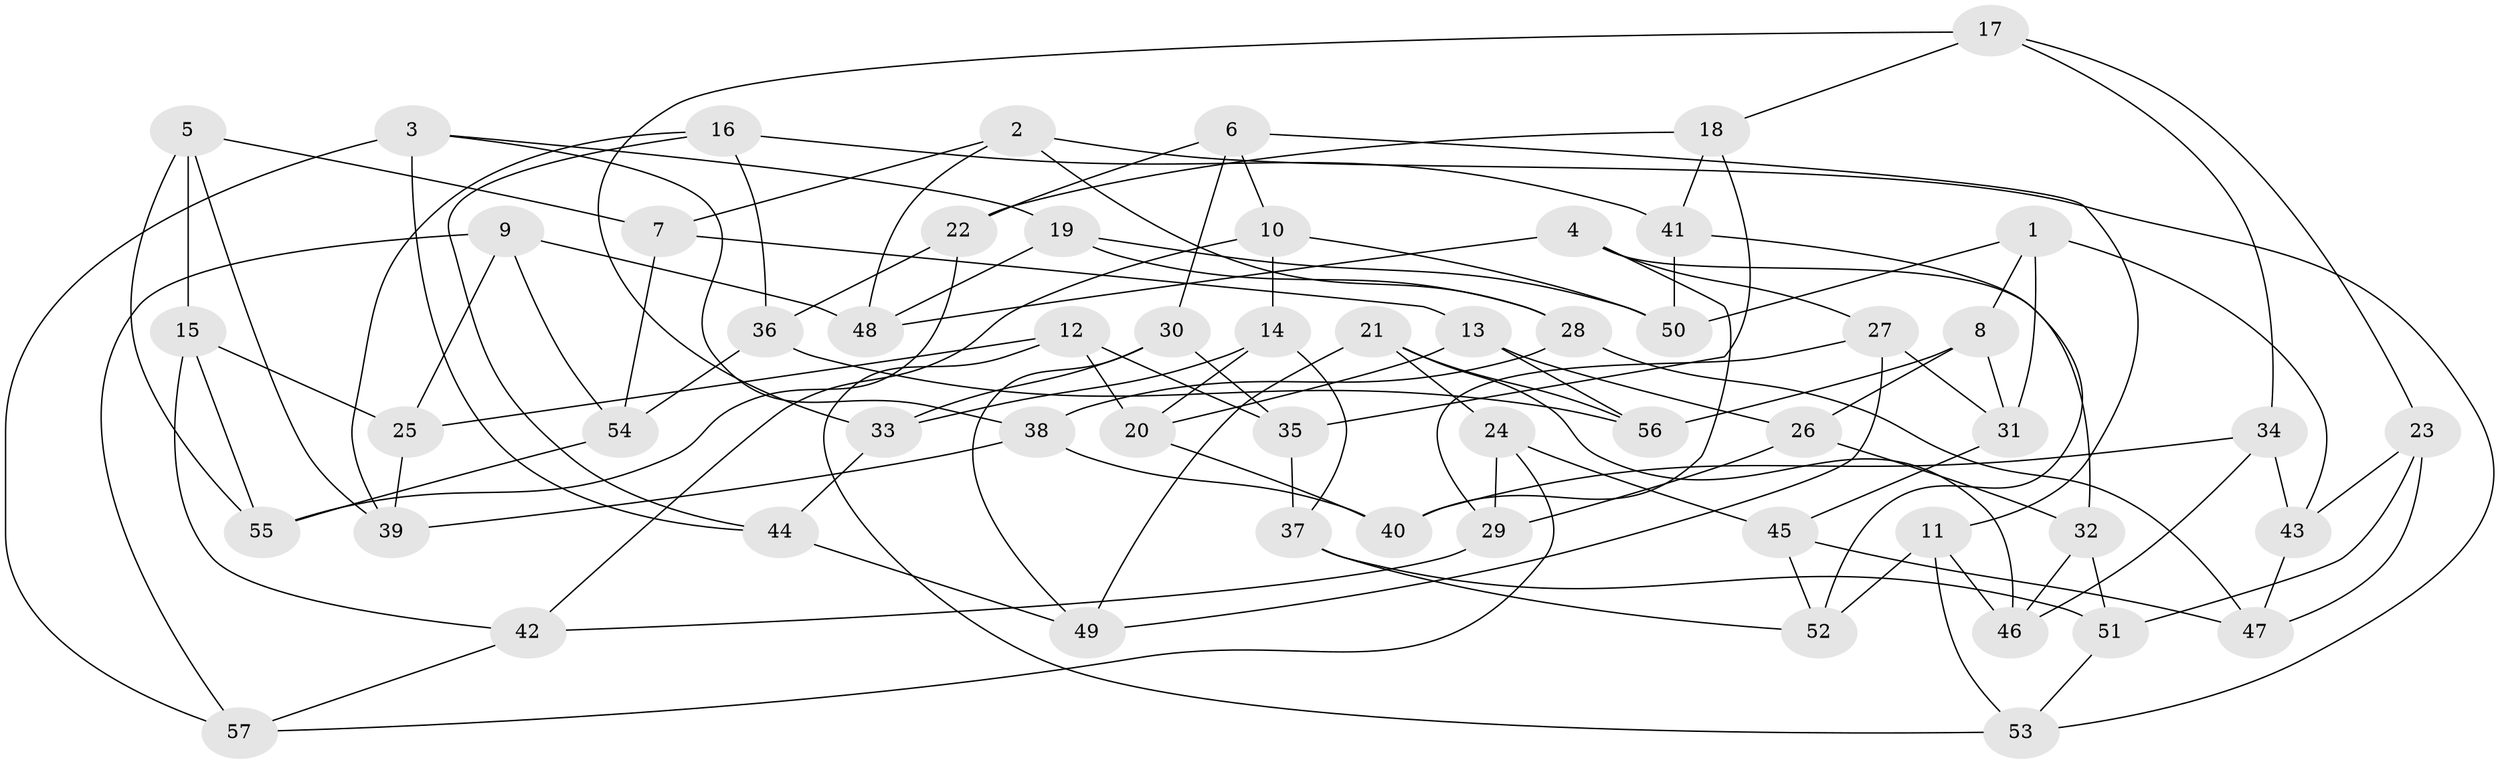// Generated by graph-tools (version 1.1) at 2025/11/02/27/25 16:11:44]
// undirected, 57 vertices, 114 edges
graph export_dot {
graph [start="1"]
  node [color=gray90,style=filled];
  1;
  2;
  3;
  4;
  5;
  6;
  7;
  8;
  9;
  10;
  11;
  12;
  13;
  14;
  15;
  16;
  17;
  18;
  19;
  20;
  21;
  22;
  23;
  24;
  25;
  26;
  27;
  28;
  29;
  30;
  31;
  32;
  33;
  34;
  35;
  36;
  37;
  38;
  39;
  40;
  41;
  42;
  43;
  44;
  45;
  46;
  47;
  48;
  49;
  50;
  51;
  52;
  53;
  54;
  55;
  56;
  57;
  1 -- 31;
  1 -- 50;
  1 -- 8;
  1 -- 43;
  2 -- 7;
  2 -- 48;
  2 -- 28;
  2 -- 53;
  3 -- 44;
  3 -- 19;
  3 -- 57;
  3 -- 38;
  4 -- 40;
  4 -- 48;
  4 -- 27;
  4 -- 32;
  5 -- 15;
  5 -- 55;
  5 -- 7;
  5 -- 39;
  6 -- 11;
  6 -- 10;
  6 -- 22;
  6 -- 30;
  7 -- 13;
  7 -- 54;
  8 -- 56;
  8 -- 26;
  8 -- 31;
  9 -- 57;
  9 -- 48;
  9 -- 25;
  9 -- 54;
  10 -- 42;
  10 -- 14;
  10 -- 50;
  11 -- 46;
  11 -- 52;
  11 -- 53;
  12 -- 20;
  12 -- 35;
  12 -- 53;
  12 -- 25;
  13 -- 26;
  13 -- 56;
  13 -- 20;
  14 -- 37;
  14 -- 20;
  14 -- 33;
  15 -- 42;
  15 -- 55;
  15 -- 25;
  16 -- 44;
  16 -- 41;
  16 -- 36;
  16 -- 39;
  17 -- 18;
  17 -- 34;
  17 -- 33;
  17 -- 23;
  18 -- 22;
  18 -- 41;
  18 -- 35;
  19 -- 48;
  19 -- 28;
  19 -- 50;
  20 -- 40;
  21 -- 49;
  21 -- 46;
  21 -- 56;
  21 -- 24;
  22 -- 36;
  22 -- 55;
  23 -- 51;
  23 -- 43;
  23 -- 47;
  24 -- 45;
  24 -- 29;
  24 -- 57;
  25 -- 39;
  26 -- 32;
  26 -- 29;
  27 -- 31;
  27 -- 29;
  27 -- 49;
  28 -- 47;
  28 -- 38;
  29 -- 42;
  30 -- 49;
  30 -- 35;
  30 -- 33;
  31 -- 45;
  32 -- 51;
  32 -- 46;
  33 -- 44;
  34 -- 40;
  34 -- 46;
  34 -- 43;
  35 -- 37;
  36 -- 54;
  36 -- 56;
  37 -- 51;
  37 -- 52;
  38 -- 40;
  38 -- 39;
  41 -- 52;
  41 -- 50;
  42 -- 57;
  43 -- 47;
  44 -- 49;
  45 -- 47;
  45 -- 52;
  51 -- 53;
  54 -- 55;
}
